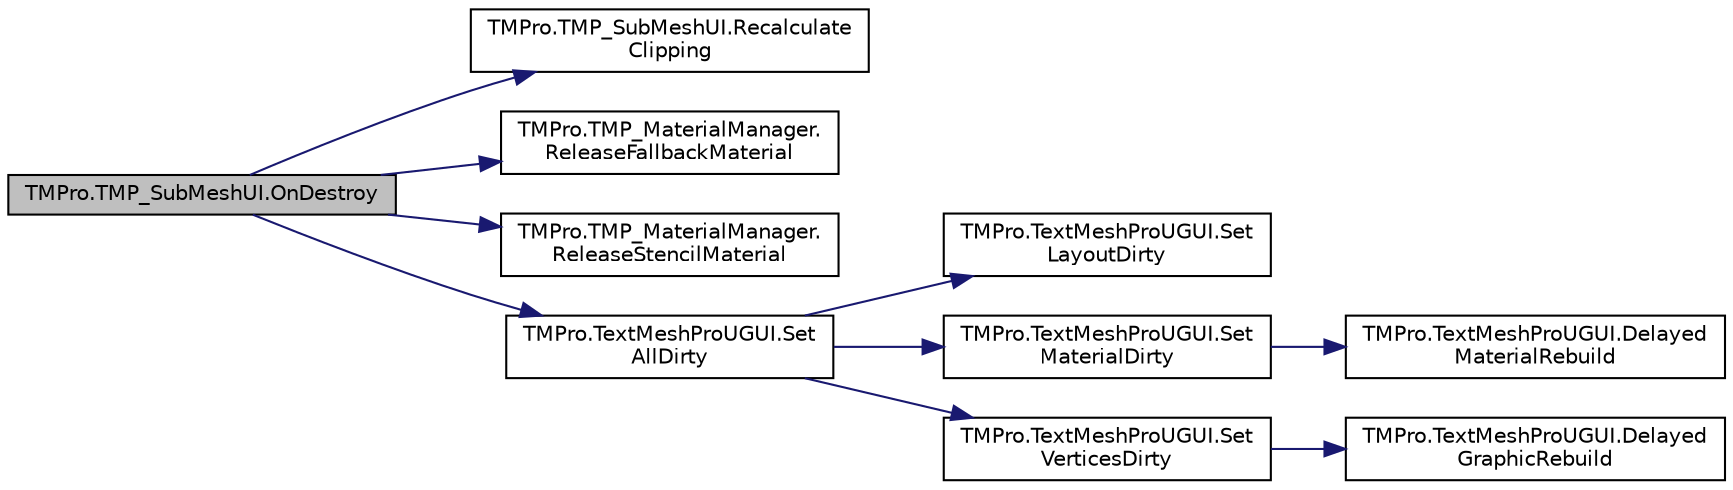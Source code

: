 digraph "TMPro.TMP_SubMeshUI.OnDestroy"
{
 // LATEX_PDF_SIZE
  edge [fontname="Helvetica",fontsize="10",labelfontname="Helvetica",labelfontsize="10"];
  node [fontname="Helvetica",fontsize="10",shape=record];
  rankdir="LR";
  Node1 [label="TMPro.TMP_SubMeshUI.OnDestroy",height=0.2,width=0.4,color="black", fillcolor="grey75", style="filled", fontcolor="black",tooltip=" "];
  Node1 -> Node2 [color="midnightblue",fontsize="10",style="solid",fontname="Helvetica"];
  Node2 [label="TMPro.TMP_SubMeshUI.Recalculate\lClipping",height=0.2,width=0.4,color="black", fillcolor="white", style="filled",URL="$class_t_m_pro_1_1_t_m_p___sub_mesh_u_i.html#a6505e4b6f7c11eeb4ea155d7d6ef4248",tooltip="Method called when the state of a parent changes."];
  Node1 -> Node3 [color="midnightblue",fontsize="10",style="solid",fontname="Helvetica"];
  Node3 [label="TMPro.TMP_MaterialManager.\lReleaseFallbackMaterial",height=0.2,width=0.4,color="black", fillcolor="white", style="filled",URL="$class_t_m_pro_1_1_t_m_p___material_manager.html#a40169560d921e2f8204c6f0e9e39c82a",tooltip="Function to release the fallback material."];
  Node1 -> Node4 [color="midnightblue",fontsize="10",style="solid",fontname="Helvetica"];
  Node4 [label="TMPro.TMP_MaterialManager.\lReleaseStencilMaterial",height=0.2,width=0.4,color="black", fillcolor="white", style="filled",URL="$class_t_m_pro_1_1_t_m_p___material_manager.html#a23dcfe3fad45f2cefb08bb0930bcc026",tooltip="Function to release the stencil material."];
  Node1 -> Node5 [color="midnightblue",fontsize="10",style="solid",fontname="Helvetica"];
  Node5 [label="TMPro.TextMeshProUGUI.Set\lAllDirty",height=0.2,width=0.4,color="black", fillcolor="white", style="filled",URL="$class_t_m_pro_1_1_text_mesh_pro_u_g_u_i.html#a749eb1a6e9aa2f277b07a01f14483cc3",tooltip=" "];
  Node5 -> Node6 [color="midnightblue",fontsize="10",style="solid",fontname="Helvetica"];
  Node6 [label="TMPro.TextMeshProUGUI.Set\lLayoutDirty",height=0.2,width=0.4,color="black", fillcolor="white", style="filled",URL="$class_t_m_pro_1_1_text_mesh_pro_u_g_u_i.html#a662b65a09b65317f716297d4377e27a7",tooltip=" "];
  Node5 -> Node7 [color="midnightblue",fontsize="10",style="solid",fontname="Helvetica"];
  Node7 [label="TMPro.TextMeshProUGUI.Set\lMaterialDirty",height=0.2,width=0.4,color="black", fillcolor="white", style="filled",URL="$class_t_m_pro_1_1_text_mesh_pro_u_g_u_i.html#af75e3f762ed8c445cc4ad100903b5cf1",tooltip=" "];
  Node7 -> Node8 [color="midnightblue",fontsize="10",style="solid",fontname="Helvetica"];
  Node8 [label="TMPro.TextMeshProUGUI.Delayed\lMaterialRebuild",height=0.2,width=0.4,color="black", fillcolor="white", style="filled",URL="$class_t_m_pro_1_1_text_mesh_pro_u_g_u_i.html#a2b24b078a7d69b540a9ebaad3054b543",tooltip="Delay registration of text object for graphic rebuild by one frame."];
  Node5 -> Node9 [color="midnightblue",fontsize="10",style="solid",fontname="Helvetica"];
  Node9 [label="TMPro.TextMeshProUGUI.Set\lVerticesDirty",height=0.2,width=0.4,color="black", fillcolor="white", style="filled",URL="$class_t_m_pro_1_1_text_mesh_pro_u_g_u_i.html#acc18f45edf09f79d04d6a9e461633d7c",tooltip=" "];
  Node9 -> Node10 [color="midnightblue",fontsize="10",style="solid",fontname="Helvetica"];
  Node10 [label="TMPro.TextMeshProUGUI.Delayed\lGraphicRebuild",height=0.2,width=0.4,color="black", fillcolor="white", style="filled",URL="$class_t_m_pro_1_1_text_mesh_pro_u_g_u_i.html#a7ae697d929ce5b37097beb6c872a3735",tooltip="Delay registration of text object for graphic rebuild by one frame."];
}
